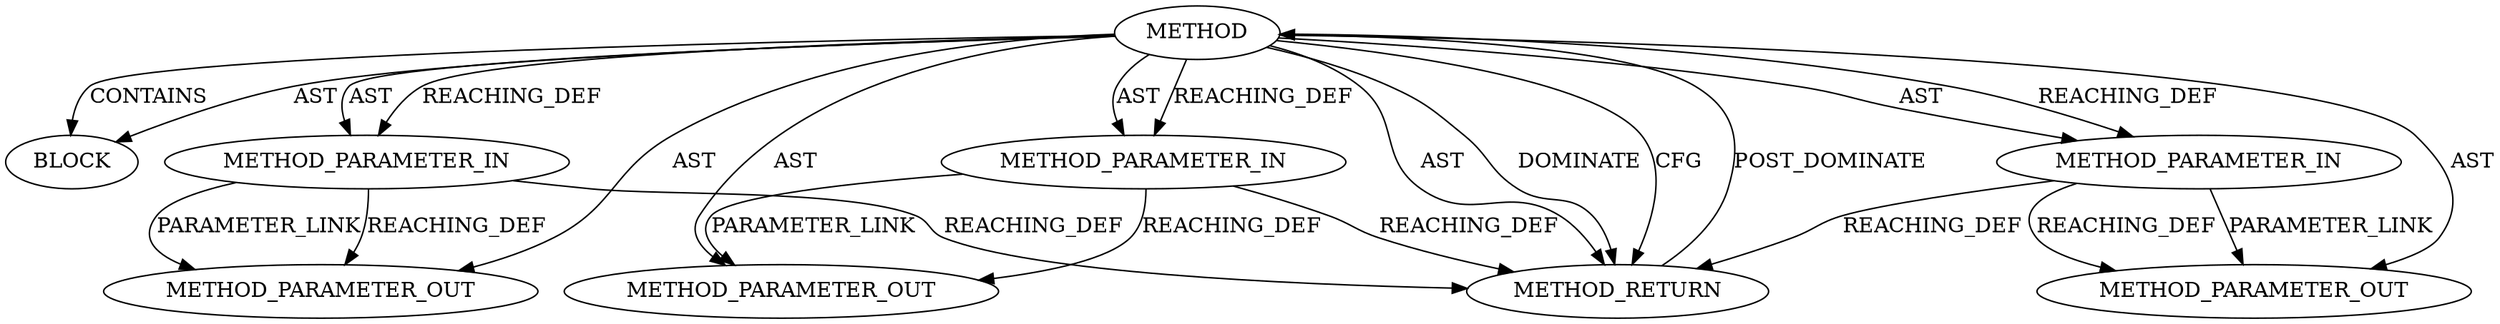 digraph {
  25513 [label=BLOCK ORDER=1 ARGUMENT_INDEX=1 CODE="<empty>" TYPE_FULL_NAME="ANY"]
  27213 [label=METHOD_PARAMETER_OUT ORDER=1 CODE="p1" IS_VARIADIC=false TYPE_FULL_NAME="ANY" EVALUATION_STRATEGY="BY_VALUE" INDEX=1 NAME="p1"]
  25510 [label=METHOD_PARAMETER_IN ORDER=1 CODE="p1" IS_VARIADIC=false TYPE_FULL_NAME="ANY" EVALUATION_STRATEGY="BY_VALUE" INDEX=1 NAME="p1"]
  25512 [label=METHOD_PARAMETER_IN ORDER=3 CODE="p3" IS_VARIADIC=false TYPE_FULL_NAME="ANY" EVALUATION_STRATEGY="BY_VALUE" INDEX=3 NAME="p3"]
  25509 [label=METHOD AST_PARENT_TYPE="NAMESPACE_BLOCK" AST_PARENT_FULL_NAME="<global>" ORDER=0 CODE="<empty>" FULL_NAME="memset" IS_EXTERNAL=true FILENAME="<empty>" SIGNATURE="" NAME="memset"]
  25514 [label=METHOD_RETURN ORDER=2 CODE="RET" TYPE_FULL_NAME="ANY" EVALUATION_STRATEGY="BY_VALUE"]
  27214 [label=METHOD_PARAMETER_OUT ORDER=2 CODE="p2" IS_VARIADIC=false TYPE_FULL_NAME="ANY" EVALUATION_STRATEGY="BY_VALUE" INDEX=2 NAME="p2"]
  27215 [label=METHOD_PARAMETER_OUT ORDER=3 CODE="p3" IS_VARIADIC=false TYPE_FULL_NAME="ANY" EVALUATION_STRATEGY="BY_VALUE" INDEX=3 NAME="p3"]
  25511 [label=METHOD_PARAMETER_IN ORDER=2 CODE="p2" IS_VARIADIC=false TYPE_FULL_NAME="ANY" EVALUATION_STRATEGY="BY_VALUE" INDEX=2 NAME="p2"]
  25509 -> 27214 [label=AST ]
  25509 -> 27215 [label=AST ]
  25510 -> 25514 [label=REACHING_DEF VARIABLE="p1"]
  25511 -> 27214 [label=PARAMETER_LINK ]
  25509 -> 25514 [label=AST ]
  25512 -> 25514 [label=REACHING_DEF VARIABLE="p3"]
  25514 -> 25509 [label=POST_DOMINATE ]
  25509 -> 25512 [label=REACHING_DEF VARIABLE=""]
  25509 -> 25513 [label=AST ]
  25509 -> 25514 [label=DOMINATE ]
  25509 -> 25513 [label=CONTAINS ]
  25512 -> 27215 [label=PARAMETER_LINK ]
  25509 -> 25511 [label=REACHING_DEF VARIABLE=""]
  25509 -> 25512 [label=AST ]
  25510 -> 27213 [label=PARAMETER_LINK ]
  25512 -> 27215 [label=REACHING_DEF VARIABLE="p3"]
  25510 -> 27213 [label=REACHING_DEF VARIABLE="p1"]
  25509 -> 25514 [label=CFG ]
  25511 -> 25514 [label=REACHING_DEF VARIABLE="p2"]
  25509 -> 25511 [label=AST ]
  25511 -> 27214 [label=REACHING_DEF VARIABLE="p2"]
  25509 -> 25510 [label=REACHING_DEF VARIABLE=""]
  25509 -> 25510 [label=AST ]
  25509 -> 27213 [label=AST ]
}
